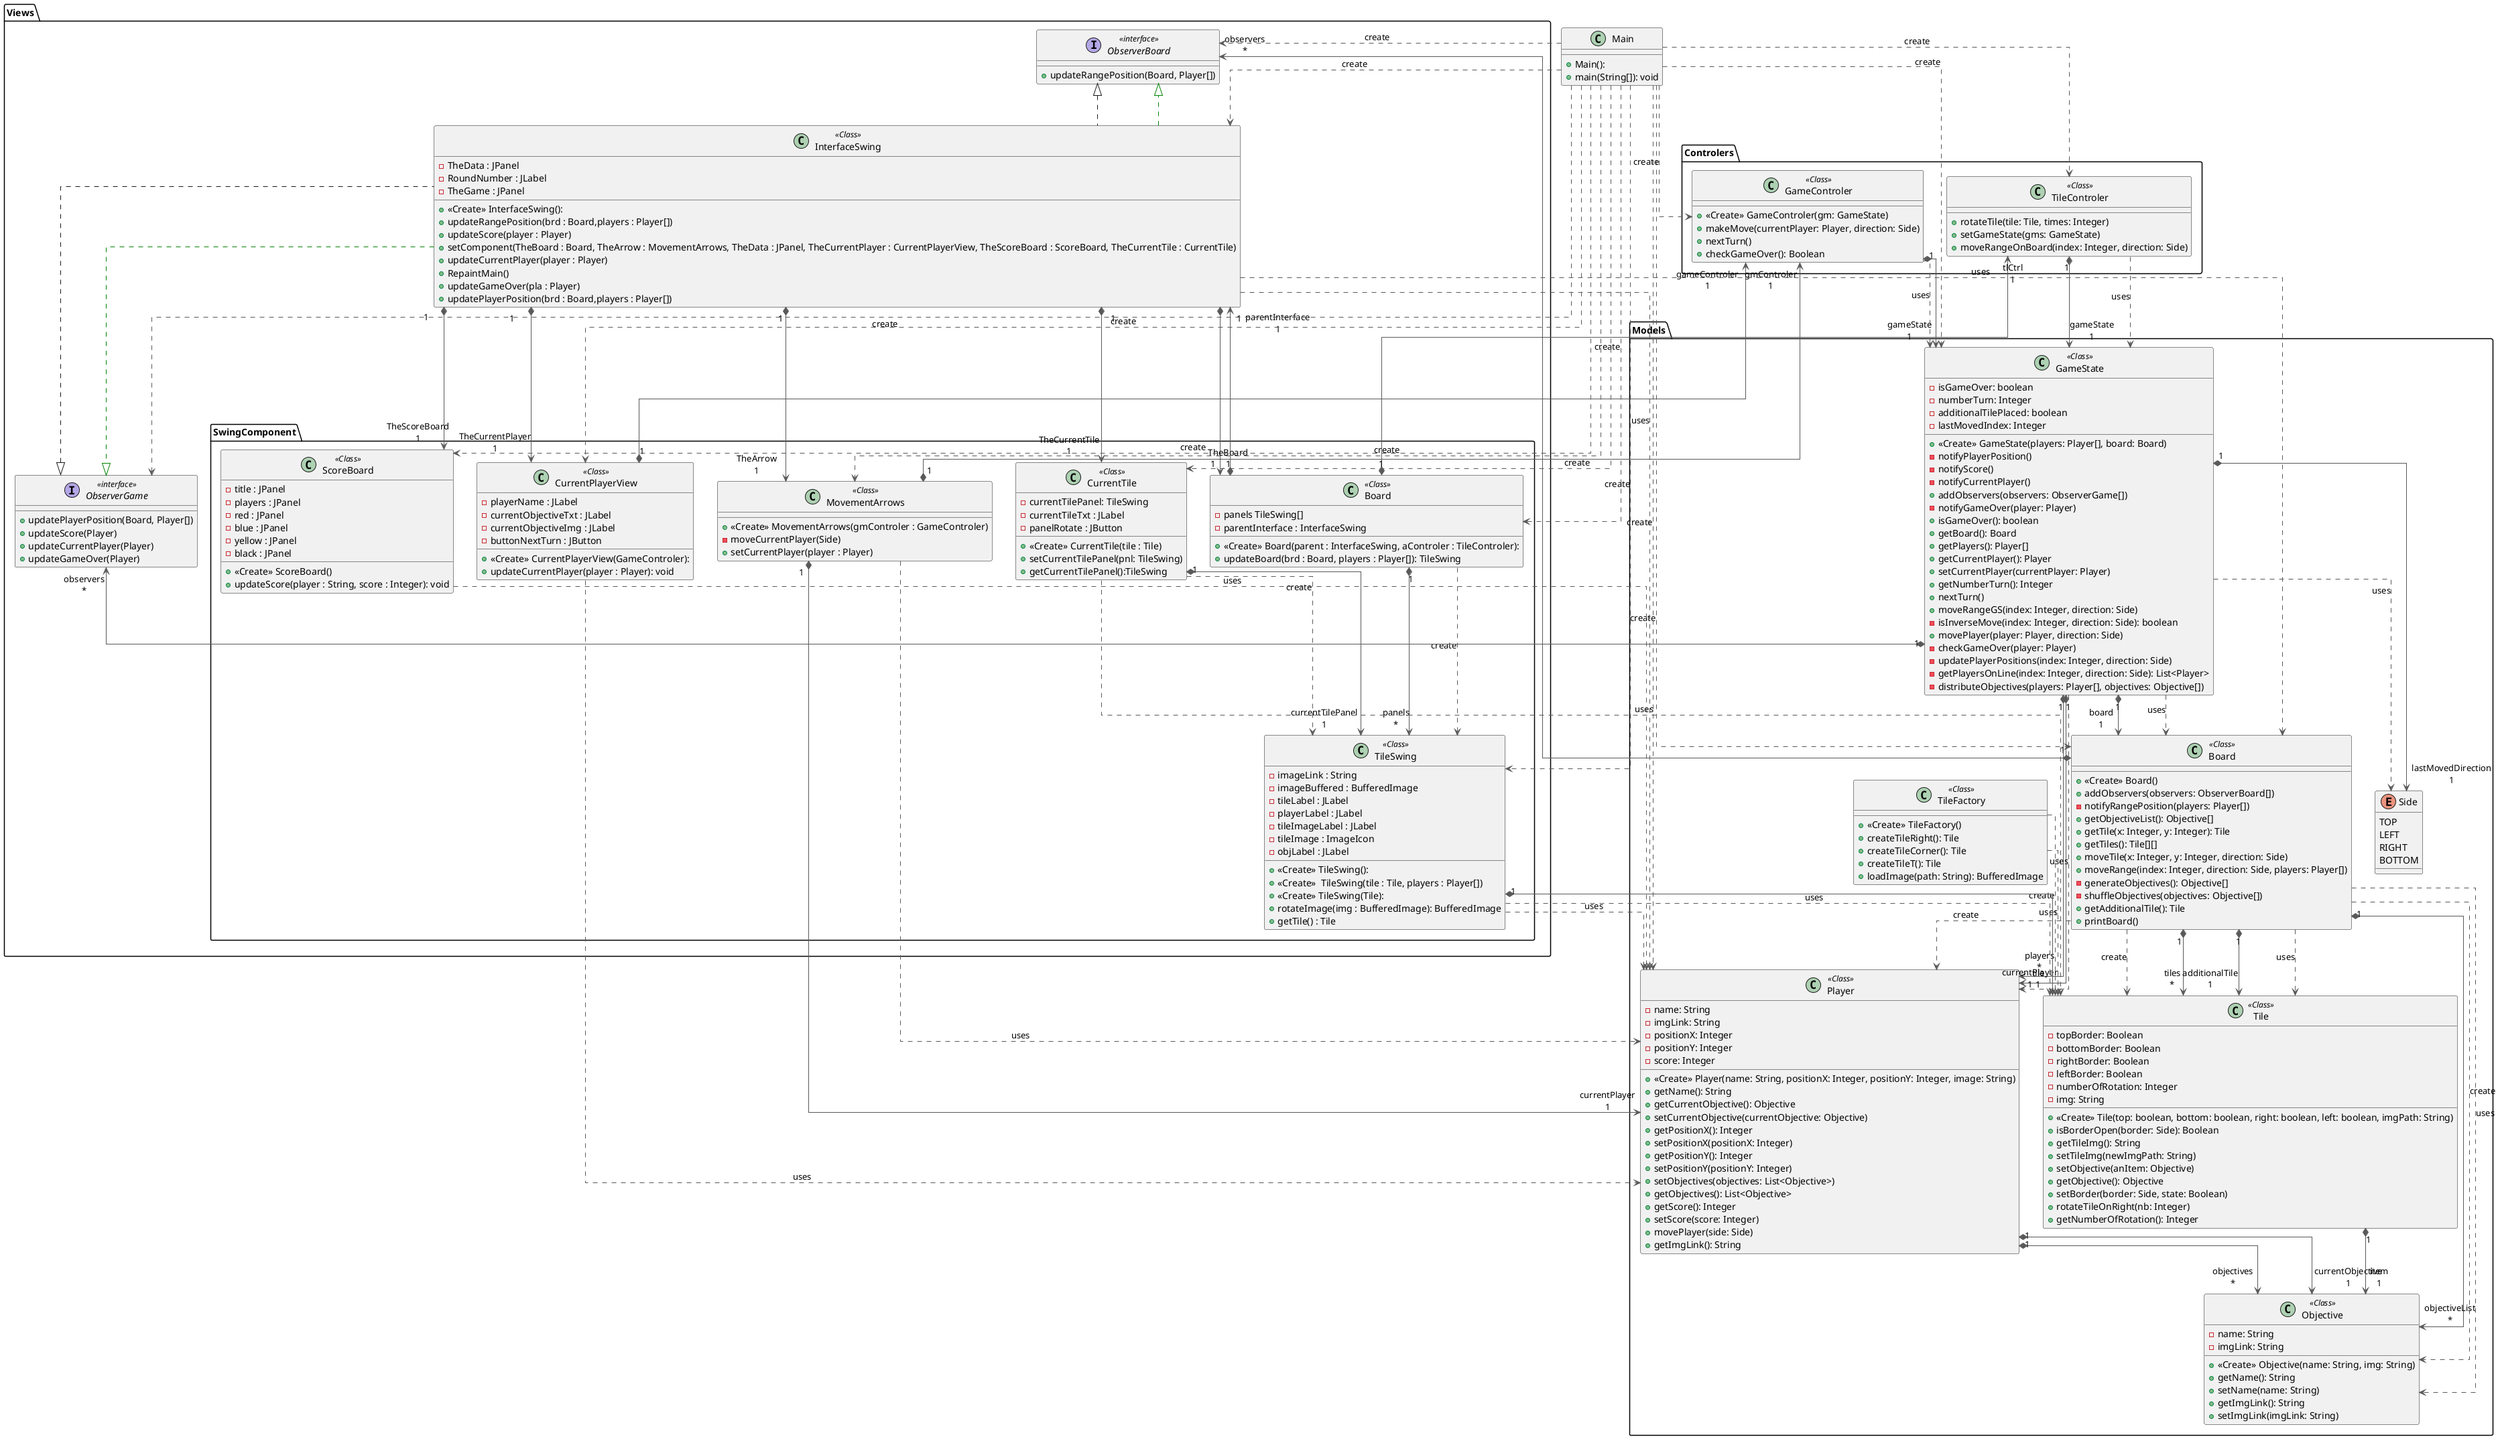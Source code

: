 @startuml

top to bottom direction
skinparam linetype ortho
package Views
{
    interface ObserverBoard << interface >> {
      + updateRangePosition(Board, Player[])
    }
    interface ObserverGame << interface >> {
      + updatePlayerPosition(Board, Player[])
      + updateScore(Player)
      + updateCurrentPlayer(Player)
      + updateGameOver(Player)
    }
    class InterfaceSwing <<Class>> implements ObserverBoard, ObserverGame{
      - TheData : JPanel
      - RoundNumber : JLabel
      - TheGame : JPanel
      + <<Create>> InterfaceSwing():
      + updateRangePosition(brd : Board,players : Player[])
      + updateScore(player : Player)
      + setComponent(TheBoard : Board, TheArrow : MovementArrows, TheData : JPanel, TheCurrentPlayer : CurrentPlayerView, TheScoreBoard : ScoreBoard, TheCurrentTile : CurrentTile)
      + updateCurrentPlayer(player : Player)
      + RepaintMain()
      + updateGameOver(pla : Player)
      + updatePlayerPosition(brd : Board,players : Player[])
    }
    package SwingComponent
    {
        class Board <<Class>> {
          - panels TileSwing[]
          - parentInterface : InterfaceSwing
          + <<Create>> Board(parent : InterfaceSwing, aControler : TileControler):
          + updateBoard(brd : Board, players : Player[]): TileSwing
        }
        class CurrentPlayerView <<Class>> {
          - playerName : JLabel
          - currentObjectiveTxt : JLabel
          - currentObjectiveImg : JLabel
          - buttonNextTurn : JButton
          + <<Create>> CurrentPlayerView(GameControler):
          + updateCurrentPlayer(player : Player): void
        }
        class CurrentTile <<Class>> {
          - currentTilePanel: TileSwing
          - currentTileTxt : JLabel
          - panelRotate : JButton
          + <<Create>> CurrentTile(tile : Tile)
          + setCurrentTilePanel(pnl: TileSwing)
          + getCurrentTilePanel():TileSwing
        }
        class MovementArrows  <<Class>>{
          + <<Create>> MovementArrows(gmControler : GameControler)
          - moveCurrentPlayer(Side)
          + setCurrentPlayer(player : Player)
        }
        class ScoreBoard <<Class>> {
          - title : JPanel
          - players : JPanel
          - red : JPanel
          - blue : JPanel
          - yellow : JPanel
          - black : JPanel
          + <<Create>> ScoreBoard()
          + updateScore(player : String, score : Integer): void
        }
        class TileSwing <<Class>> {
          - imageLink : String
          - imageBuffered : BufferedImage
          - tileLabel : JLabel
          - playerLabel : JLabel
          - tileImageLabel : JLabel
          - tileImage : ImageIcon
          - objLabel : JLabel
          + <<Create>> TileSwing():
          + <<Create>>  TileSwing(tile : Tile, players : Player[])
          + <<Create>> TileSwing(Tile):
          + rotateImage(img : BufferedImage): BufferedImage
          + getTile() : Tile
        }
    }
}
package Models
{
      class Board <<Class>> {
        + <<Create>> Board()
        + addObservers(observers: ObserverBoard[])
        - notifyRangePosition(players: Player[])
        + getObjectiveList(): Objective[]
        + getTile(x: Integer, y: Integer): Tile
        + getTiles(): Tile[][]
        + moveTile(x: Integer, y: Integer, direction: Side)
        + moveRange(index: Integer, direction: Side, players: Player[])
        - generateObjectives(): Objective[]
        - shuffleObjectives(objectives: Objective[])
        + getAdditionalTile(): Tile
        + printBoard()
      }

    class GameState <<Class>> {
      - isGameOver: boolean
      - numberTurn: Integer
      - additionalTilePlaced: boolean
      - lastMovedIndex: Integer
      + <<Create>> GameState(players: Player[], board: Board)
      - notifyPlayerPosition()
      - notifyScore()
      - notifyCurrentPlayer()
      + addObservers(observers: ObserverGame[])
      - notifyGameOver(player: Player)
      + isGameOver(): boolean
      + getBoard(): Board
      + getPlayers(): Player[]
      + getCurrentPlayer(): Player
      + setCurrentPlayer(currentPlayer: Player)
      + getNumberTurn(): Integer
      + nextTurn()
      + moveRangeGS(index: Integer, direction: Side)
      - isInverseMove(index: Integer, direction: Side): boolean
      + movePlayer(player: Player, direction: Side)
      - checkGameOver(player: Player)
      - updatePlayerPositions(index: Integer, direction: Side)
      - getPlayersOnLine(index: Integer, direction: Side): List<Player>
      - distributeObjectives(players: Player[], objectives: Objective[])
    }
    class Objective <<Class>> {
      - name: String
      - imgLink: String
      + <<Create>> Objective(name: String, img: String)
      + getName(): String
      + setName(name: String)
      + getImgLink(): String
      + setImgLink(imgLink: String)
    }
    class Player <<Class>> {
      - name: String
      - imgLink: String
      - positionX: Integer
      - positionY: Integer
      - score: Integer
      + <<Create>> Player(name: String, positionX: Integer, positionY: Integer, image: String)
      + getName(): String
      + getCurrentObjective(): Objective
      + setCurrentObjective(currentObjective: Objective)
      + getPositionX(): Integer
      + setPositionX(positionX: Integer)
      + getPositionY(): Integer
      + setPositionY(positionY: Integer)
      + setObjectives(objectives: List<Objective>)
      + getObjectives(): List<Objective>
      + getScore(): Integer
      + setScore(score: Integer)
      + movePlayer(side: Side)
      + getImgLink(): String
    }
    enum Side {
      TOP
      LEFT
      RIGHT
      BOTTOM
    }
    class Tile <<Class>> {
      - topBorder: Boolean
      - bottomBorder: Boolean
      - rightBorder: Boolean
      - leftBorder: Boolean
      - numberOfRotation: Integer
      - img: String
      + <<Create>> Tile(top: boolean, bottom: boolean, right: boolean, left: boolean, imgPath: String)
      + isBorderOpen(border: Side): Boolean
      + getTileImg(): String
      + setTileImg(newImgPath: String)
      + setObjective(anItem: Objective)
      + getObjective(): Objective
      + setBorder(border: Side, state: Boolean)
      + rotateTileOnRight(nb: Integer)
      + getNumberOfRotation(): Integer
    }
    class TileFactory <<Class>> {
      + <<Create>> TileFactory()
      + createTileRight(): Tile
      + createTileCorner(): Tile
      + createTileT(): Tile
      + loadImage(path: String): BufferedImage
    }
}
package Controlers
{
    class GameControler <<Class>> {
      + <<Create>> GameControler(gm: GameState)
      + makeMove(currentPlayer: Player, direction: Side)
      + nextTurn()
      + checkGameOver(): Boolean
    }
    class TileControler <<Class>> {
      + rotateTile(tile: Tile, times: Integer)
      + setGameState(gms: GameState)
      + moveRangeOnBoard(index: Integer, direction: Side)
    }
}


class Main {
  + Main():
  + main(String[]): void
}


Views.SwingComponent.Board             "1" *-[#595959,plain]-> "parentInterface\n1" InterfaceSwing
Models.Board             "1" *-[#595959,plain]-> "objectiveList\n*" Objective
Models.Board              -[#595959,dashed]->  Objective         : "«create»"
Models.Board             "1" *-[#595959,plain]-> "observers\n*" ObserverBoard
Models.Board              -[#595959,dashed]->  Player            : "«create»"
Models.Board              -[#595959,dashed]->  Tile              : "«create»"
Models.Board             "1" *-[#595959,plain]-> "tiles\n*" Tile
Models.Board             "1" *-[#595959,plain]-> "additionalTile\n1" Tile

Views.SwingComponent.Board             "1" *-[#595959,plain]-> "tlCtrl\n1" TileControler
Views.SwingComponent.Board             "1" *-[#595959,plain]-> "panels\n*" TileSwing
Views.SwingComponent.Board              -[#595959,dashed]->  TileSwing         : "«create»"
CurrentPlayerView "1" *-[#595959,plain]-> "gameControler\n1" GameControler
CurrentTile       "1" *-[#595959,plain]-> "currentTilePanel\n1" TileSwing
CurrentTile        -[#595959,dashed]->  TileSwing         : "«create»"
GameControler     "1" *-[#595959,plain]-> "gameState\n1" GameState
GameState         "1" *-[#595959,plain]-> "board\n1" Models.Board
GameState         "1" *-[#595959,plain]-> "observers\n*" ObserverGame
GameState         "1" *-[#595959,plain]-> "players\n*" Player
GameState         "1" *-[#595959,plain]-> "currentPlayer\n1" Player
GameState         "1" *-[#595959,plain]-> "lastMovedDirection\n1" Side
InterfaceSwing    "1" *-[#595959,plain]-> "TheBoard\n1" Views.SwingComponent.Board
InterfaceSwing    "1" *-[#595959,plain]-> "TheCurrentPlayer\n1" CurrentPlayerView
InterfaceSwing    "1" *-[#595959,plain]-> "TheCurrentTile\n1" CurrentTile
InterfaceSwing    "1" *-[#595959,plain]-> "TheArrow\n1" MovementArrows
InterfaceSwing     -[#008200,dashed]-^  ObserverBoard
InterfaceSwing     -[#008200,dashed]-^  ObserverGame
InterfaceSwing    "1" *-[#595959,plain]-> "TheScoreBoard\n1" ScoreBoard
Main               -[#595959,dashed]->  Models.Board      : "«create»"
Main               -[#595959,dashed]->  Views.SwingComponent.Board: "«create»"
Main               -[#595959,dashed]->  CurrentPlayerView : "«create»"
Main               -[#595959,dashed]->  CurrentTile       : "«create»"
Main               -[#595959,dashed]->  GameControler     : "«create»"
Main               -[#595959,dashed]->  GameState         : "«create»"
Main               -[#595959,dashed]->  InterfaceSwing    : "«create»"
Main               -[#595959,dashed]->  MovementArrows    : "«create»"
Main               -[#595959,dashed]->  ObserverBoard     : "«create»"
Main               -[#595959,dashed]->  ObserverGame      : "«create»"
Main               -[#595959,dashed]->  Player            : "«create»"
Main               -[#595959,dashed]->  ScoreBoard        : "«create»"
Main               -[#595959,dashed]->  TileControler     : "«create»"
Main               -[#595959,dashed]->  TileSwing         : "«create»"
MovementArrows    "1" *-[#595959,plain]-> "gmControler\n1" GameControler
MovementArrows    "1" *-[#595959,plain]-> "currentPlayer\n1" Player
Player            "1" *-[#595959,plain]-> "objectives\n*" Objective
Player            "1" *-[#595959,plain]-> "currentObjective\n1" Objective
Tile              "1" *-[#595959,plain]-> "item\n1" Objective
TileControler     "1" *-[#595959,plain]-> "gameState\n1" GameState
TileFactory        -[#595959,dashed]->  Tile              : "«create»"
TileSwing         "1" *-[#595959,plain]-> "tile\n1" Tile

InterfaceSwing    -[#595959,dashed]->  Models.Board      : "«uses»"
InterfaceSwing    -[#595959,dashed]->  Player            : "«uses»"
Models.Board      -[#595959,dashed]->  Tile              : "«uses»"
Models.Board      -[#595959,dashed]->  Objective         : "«uses»"
GameState         -[#595959,dashed]->  Models.Board      : "«uses»"
GameState         -[#595959,dashed]->  Player            : "«uses»"
GameState         -[#595959,dashed]->  Side              : "«uses»"
GameControler     -[#595959,dashed]->  GameState         : "«uses»"
TileControler     -[#595959,dashed]->  GameState         : "«uses»"
TileSwing         -[#595959,dashed]->  Tile              : "«uses»"
TileSwing         -[#595959,dashed]->  Player            : "«uses»"
CurrentPlayerView -[#595959,dashed]->  Player            : "«uses»"
CurrentTile       -[#595959,dashed]->  Tile              : "«uses»"
MovementArrows    -[#595959,dashed]->  Player            : "«uses»"
ScoreBoard        -[#595959,dashed]->  Player            : "«uses»"
TileFactory       -[#595959,dashed]->  Tile              : "«uses»"
@enduml
